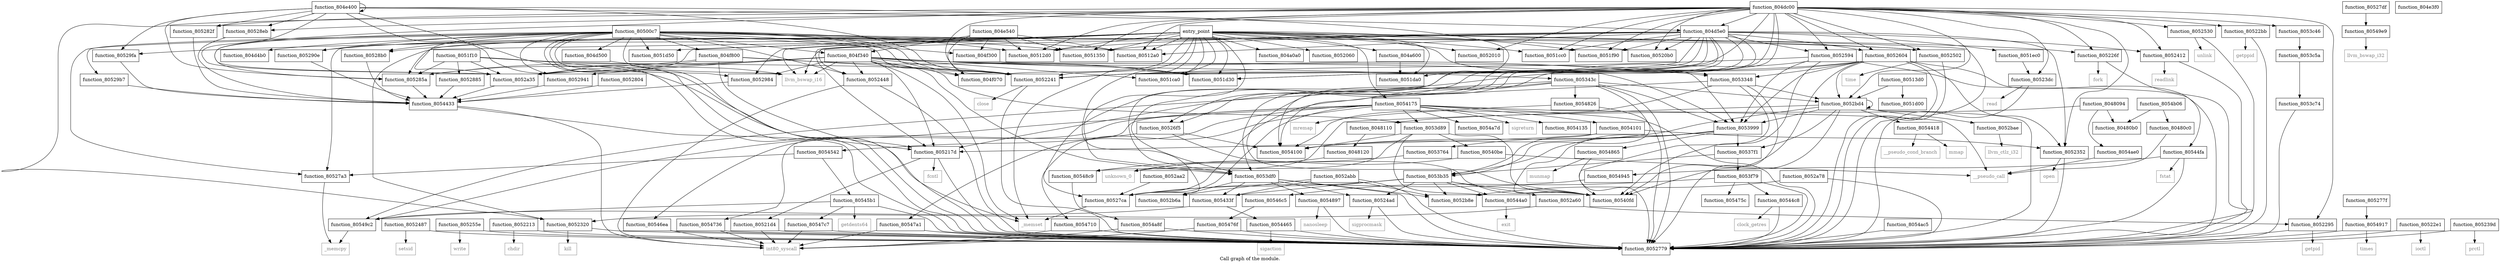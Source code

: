 digraph "Call graph of the module." {
  label="Call graph of the module.";
  node [shape=record];

  Node_function_8052448 [label="{function_8052448}"];
  Node_function_80528b0 [label="{function_80528b0}"];
  Node_function_8052487 [label="{function_8052487}"];
  Node_function_80528eb [label="{function_80528eb}"];
  Node_function_805290e [label="{function_805290e}"];
  Node_function_80524ad [label="{function_80524ad}"];
  Node_function_8052941 [label="{function_8052941}"];
  Node_function_8051f10 [label="{function_8051f10}"];
  Node_function_8052010 [label="{function_8052010}"];
  Node_function_8052bd4 [label="{function_8052bd4}"];
  Node_function_8051f90 [label="{function_8051f90}"];
  Node_function_8052984 [label="{function_8052984}"];
  Node_function_8052502 [label="{function_8052502}"];
  Node_function_80529b7 [label="{function_80529b7}"];
  Node_function_8052530 [label="{function_8052530}"];
  Node_function_805255e [label="{function_805255e}"];
  Node_function_80529fa [label="{function_80529fa}"];
  Node_function_8052594 [label="{function_8052594}"];
  Node_function_8052a35 [label="{function_8052a35}"];
  Node_function_8052604 [label="{function_8052604}"];
  Node_function_805343c [label="{function_805343c}"];
  Node_function_80526f5 [label="{function_80526f5}"];
  Node_function_8052a60 [label="{function_8052a60}"];
  Node_function_8052779 [label="{function_8052779}"];
  Node_function_8052a78 [label="{function_8052a78}"];
  Node_function_80523dc [label="{function_80523dc}"];
  Node_function_8052b8e [label="{function_8052b8e}"];
  Node_function_8052060 [label="{function_8052060}"];
  Node_function_80520b0 [label="{function_80520b0}"];
  Node_function_805217d [label="{function_805217d}"];
  Node_function_8052804 [label="{function_8052804}"];
  Node_function_80521d4 [label="{function_80521d4}"];
  Node_function_8052213 [label="{function_8052213}"];
  Node_function_8052241 [label="{function_8052241}"];
  Node_function_805226f [label="{function_805226f}"];
  Node_function_8052295 [label="{function_8052295}"];
  Node_function_80522bb [label="{function_80522bb}"];
  Node_function_80522e1 [label="{function_80522e1}"];
  Node_function_805277f [label="{function_805277f}"];
  Node_function_8052aa2 [label="{function_8052aa2}"];
  Node_function_805282f [label="{function_805282f}"];
  Node_function_80527a3 [label="{function_80527a3}"];
  Node_function_8052320 [label="{function_8052320}"];
  Node_function_8052352 [label="{function_8052352}"];
  Node_function_8053348 [label="{function_8053348}"];
  Node_function_805239d [label="{function_805239d}"];
  Node_function_805285a [label="{function_805285a}"];
  Node_function_8052abb [label="{function_8052abb}"];
  Node_function_80527ca [label="{function_80527ca}"];
  Node_function_8052412 [label="{function_8052412}"];
  Node_function_8052bae [label="{function_8052bae}"];
  Node_function_8052b6a [label="{function_8052b6a}"];
  Node_function_80527df [label="{function_80527df}"];
  Node_function_8052885 [label="{function_8052885}"];
  Node_function_8054ac5 [label="{function_8054ac5}"];
  Node_function_8053764 [label="{function_8053764}"];
  Node_function_80537f1 [label="{function_80537f1}"];
  Node_function_8053999 [label="{function_8053999}"];
  Node_function_8053b35 [label="{function_8053b35}"];
  Node_function_8053c46 [label="{function_8053c46}"];
  Node_function_8053c5a [label="{function_8053c5a}"];
  Node_function_8053c74 [label="{function_8053c74}"];
  Node_function_8053d89 [label="{function_8053d89}"];
  Node_function_8053df0 [label="{function_8053df0}"];
  Node_function_8053f79 [label="{function_8053f79}"];
  Node_function_80540be [label="{function_80540be}"];
  Node_function_80540fd [label="{function_80540fd}"];
  Node_function_8054100 [label="{function_8054100}"];
  Node_function_8054101 [label="{function_8054101}"];
  Node_function_8054135 [label="{function_8054135}"];
  Node_function_8054a8f [label="{function_8054a8f}"];
  Node_function_8054175 [label="{function_8054175}"];
  Node_function_805433f [label="{function_805433f}"];
  Node_function_8054418 [label="{function_8054418}"];
  Node_function_8054433 [label="{function_8054433}"];
  Node_function_8054465 [label="{function_8054465}"];
  Node_function_80544a0 [label="{function_80544a0}"];
  Node_function_80544c8 [label="{function_80544c8}"];
  Node_function_80544fa [label="{function_80544fa}"];
  Node_function_8054542 [label="{function_8054542}"];
  Node_function_80545b1 [label="{function_80545b1}"];
  Node_function_80546c5 [label="{function_80546c5}"];
  Node_function_80546ea [label="{function_80546ea}"];
  Node_function_8054710 [label="{function_8054710}"];
  Node_function_8054736 [label="{function_8054736}"];
  Node_function_805475c [label="{function_805475c}"];
  Node_function_805476f [label="{function_805476f}"];
  Node_function_80547a1 [label="{function_80547a1}"];
  Node_function_80547c7 [label="{function_80547c7}"];
  Node_function_8054826 [label="{function_8054826}"];
  Node_function_8054865 [label="{function_8054865}"];
  Node_function_8054897 [label="{function_8054897}"];
  Node_function_80548c9 [label="{function_80548c9}"];
  Node_function_8054917 [label="{function_8054917}"];
  Node_function_8054945 [label="{function_8054945}"];
  Node_function_80549c2 [label="{function_80549c2}"];
  Node_function_80549e9 [label="{function_80549e9}"];
  Node_function_8054a7d [label="{function_8054a7d}"];
  Node_function_8054ae0 [label="{function_8054ae0}"];
  Node_function_8054b06 [label="{function_8054b06}"];
  Node_llvm_ctlz_i32 [color="gray50", fontcolor="gray50", label="{llvm_ctlz_i32}"];
  Node_llvm_bswap_i32 [color="gray50", fontcolor="gray50", label="{llvm_bswap_i32}"];
  Node__memset [color="gray50", fontcolor="gray50", label="{_memset}"];
  Node__memcpy [color="gray50", fontcolor="gray50", label="{_memcpy}"];
  Node_llvm_bswap_i16 [color="gray50", fontcolor="gray50", label="{llvm_bswap_i16}"];
  Node_unknown_0 [color="gray50", fontcolor="gray50", label="{unknown_0}"];
  Node_fcntl [color="gray50", fontcolor="gray50", label="{fcntl}"];
  Node_int80_syscall [color="gray50", fontcolor="gray50", label="{int80_syscall}"];
  Node_chdir [color="gray50", fontcolor="gray50", label="{chdir}"];
  Node_close [color="gray50", fontcolor="gray50", label="{close}"];
  Node_fork [color="gray50", fontcolor="gray50", label="{fork}"];
  Node_getpid [color="gray50", fontcolor="gray50", label="{getpid}"];
  Node_getppid [color="gray50", fontcolor="gray50", label="{getppid}"];
  Node_ioctl [color="gray50", fontcolor="gray50", label="{ioctl}"];
  Node_kill [color="gray50", fontcolor="gray50", label="{kill}"];
  Node_open [color="gray50", fontcolor="gray50", label="{open}"];
  Node_prctl [color="gray50", fontcolor="gray50", label="{prctl}"];
  Node_read [color="gray50", fontcolor="gray50", label="{read}"];
  Node_readlink [color="gray50", fontcolor="gray50", label="{readlink}"];
  Node_setsid [color="gray50", fontcolor="gray50", label="{setsid}"];
  Node_sigprocmask [color="gray50", fontcolor="gray50", label="{sigprocmask}"];
  Node_time [color="gray50", fontcolor="gray50", label="{time}"];
  Node_unlink [color="gray50", fontcolor="gray50", label="{unlink}"];
  Node_write [color="gray50", fontcolor="gray50", label="{write}"];
  Node_sigreturn [color="gray50", fontcolor="gray50", label="{sigreturn}"];
  Node_mmap [color="gray50", fontcolor="gray50", label="{mmap}"];
  Node_sigaction [color="gray50", fontcolor="gray50", label="{sigaction}"];
  Node_exit [color="gray50", fontcolor="gray50", label="{exit}"];
  Node_clock_getres [color="gray50", fontcolor="gray50", label="{clock_getres}"];
  Node_fstat [color="gray50", fontcolor="gray50", label="{fstat}"];
  Node_getdents64 [color="gray50", fontcolor="gray50", label="{getdents64}"];
  Node_mremap [color="gray50", fontcolor="gray50", label="{mremap}"];
  Node_munmap [color="gray50", fontcolor="gray50", label="{munmap}"];
  Node_nanosleep [color="gray50", fontcolor="gray50", label="{nanosleep}"];
  Node_times [color="gray50", fontcolor="gray50", label="{times}"];
  Node___pseudo_call [color="gray50", fontcolor="gray50", label="{__pseudo_call}"];
  Node___pseudo_cond_branch [color="gray50", fontcolor="gray50", label="{__pseudo_cond_branch}"];
  Node_function_8048094 [label="{function_8048094}"];
  Node_function_80480b0 [label="{function_80480b0}"];
  Node_function_80480c0 [label="{function_80480c0}"];
  Node_function_8048110 [label="{function_8048110}"];
  Node_function_8048120 [label="{function_8048120}"];
  Node_entry_point [label="{entry_point}"];
  Node_function_804a0a0 [label="{function_804a0a0}"];
  Node_function_804a600 [label="{function_804a600}"];
  Node_function_804d4b0 [label="{function_804d4b0}"];
  Node_function_804d500 [label="{function_804d500}"];
  Node_function_804d5e0 [label="{function_804d5e0}"];
  Node_function_804dc00 [label="{function_804dc00}"];
  Node_function_804e3f0 [label="{function_804e3f0}"];
  Node_function_804e400 [label="{function_804e400}"];
  Node_function_804e540 [label="{function_804e540}"];
  Node_function_804f070 [label="{function_804f070}"];
  Node_function_804f300 [label="{function_804f300}"];
  Node_function_804f340 [label="{function_804f340}"];
  Node_function_804f800 [label="{function_804f800}"];
  Node_function_80500c7 [label="{function_80500c7}"];
  Node_function_80512a0 [label="{function_80512a0}"];
  Node_function_80512d0 [label="{function_80512d0}"];
  Node_function_8051350 [label="{function_8051350}"];
  Node_function_80513d0 [label="{function_80513d0}"];
  Node_function_8051ca0 [label="{function_8051ca0}"];
  Node_function_8051cc0 [label="{function_8051cc0}"];
  Node_function_8051d00 [label="{function_8051d00}"];
  Node_function_8051d30 [label="{function_8051d30}"];
  Node_function_8051d50 [label="{function_8051d50}"];
  Node_function_8051da0 [label="{function_8051da0}"];
  Node_function_8051ec0 [label="{function_8051ec0}"];
  Node_function_8052448 -> Node_function_8052779;
  Node_function_8052448 -> Node_int80_syscall;
  Node_function_80528b0 -> Node_function_8054433;
  Node_function_8052487 -> Node_function_8052779;
  Node_function_8052487 -> Node_setsid;
  Node_function_80528eb -> Node_function_8054433;
  Node_function_805290e -> Node_function_8054433;
  Node_function_80524ad -> Node_function_8052779;
  Node_function_80524ad -> Node_sigprocmask;
  Node_function_8052941 -> Node_function_8054433;
  Node_function_8051f10 -> Node_function_8052a35;
  Node_function_8051f10 -> Node_function_8052779;
  Node_function_8051f10 -> Node_function_8052241;
  Node_function_8051f10 -> Node_function_805285a;
  Node_function_8051f10 -> Node_function_8052885;
  Node_function_8052bd4 -> Node_function_8052bd4;
  Node_function_8052bd4 -> Node_function_8052779;
  Node_function_8052bd4 -> Node_function_8052bae;
  Node_function_8052bd4 -> Node_function_80537f1;
  Node_function_8052bd4 -> Node_function_8053999;
  Node_function_8052bd4 -> Node_function_80540fd;
  Node_function_8052bd4 -> Node_function_8054100;
  Node_function_8052bd4 -> Node_function_8054418;
  Node_function_8052bd4 -> Node_function_80548c9;
  Node_function_8052984 -> Node_function_8054433;
  Node_function_8052502 -> Node_function_8052779;
  Node_function_8052502 -> Node_time;
  Node_function_80529b7 -> Node_function_8054433;
  Node_function_8052530 -> Node_function_8052779;
  Node_function_8052530 -> Node_unlink;
  Node_function_805255e -> Node_function_8052779;
  Node_function_805255e -> Node_write;
  Node_function_80529fa -> Node_function_8054433;
  Node_function_8052594 -> Node_function_8052779;
  Node_function_8052594 -> Node_function_8052241;
  Node_function_8052594 -> Node_function_8053999;
  Node_function_8052594 -> Node_function_80540fd;
  Node_function_8052594 -> Node_function_8054100;
  Node_function_8052a35 -> Node_function_8054433;
  Node_function_8052604 -> Node_function_8052bd4;
  Node_function_8052604 -> Node_function_8052779;
  Node_function_8052604 -> Node_function_805217d;
  Node_function_8052604 -> Node_function_8052241;
  Node_function_8052604 -> Node_function_8052352;
  Node_function_8052604 -> Node_function_8053348;
  Node_function_8052604 -> Node_function_8053999;
  Node_function_8052604 -> Node_function_80540fd;
  Node_function_8052604 -> Node_function_80544fa;
  Node_function_805343c -> Node_function_8052bd4;
  Node_function_805343c -> Node_function_8052779;
  Node_function_805343c -> Node_function_8053999;
  Node_function_805343c -> Node_function_8053b35;
  Node_function_805343c -> Node_function_80540fd;
  Node_function_805343c -> Node_function_8054100;
  Node_function_805343c -> Node_function_8054826;
  Node_function_805343c -> Node_function_80549c2;
  Node_function_80526f5 -> Node_function_80540fd;
  Node_function_80526f5 -> Node_function_8054100;
  Node_function_80526f5 -> Node_function_8054542;
  Node_function_8052a60 -> Node_function_8052295;
  Node_function_8052a60 -> Node_function_8052320;
  Node_function_8052a78 -> Node_function_8052779;
  Node_function_8052a78 -> Node_function_8052b8e;
  Node_function_80523dc -> Node_function_8052779;
  Node_function_80523dc -> Node_read;
  Node_function_805217d -> Node_function_8052779;
  Node_function_805217d -> Node_function_80521d4;
  Node_function_805217d -> Node_fcntl;
  Node_function_8052804 -> Node_function_8054433;
  Node_function_80521d4 -> Node_function_8052779;
  Node_function_80521d4 -> Node_int80_syscall;
  Node_function_8052213 -> Node_function_8052779;
  Node_function_8052213 -> Node_chdir;
  Node_function_8052241 -> Node_function_8052779;
  Node_function_8052241 -> Node_close;
  Node_function_805226f -> Node_function_8052779;
  Node_function_805226f -> Node_fork;
  Node_function_8052295 -> Node_function_8052779;
  Node_function_8052295 -> Node_getpid;
  Node_function_80522bb -> Node_function_8052779;
  Node_function_80522bb -> Node_getppid;
  Node_function_80522e1 -> Node_function_8052779;
  Node_function_80522e1 -> Node_ioctl;
  Node_function_805277f -> Node_function_8054917;
  Node_function_8052aa2 -> Node_function_80527ca;
  Node_function_805282f -> Node_function_8054433;
  Node_function_80527a3 -> Node__memcpy;
  Node_function_8052320 -> Node_function_8052779;
  Node_function_8052320 -> Node_kill;
  Node_function_8052352 -> Node_function_8052779;
  Node_function_8052352 -> Node_open;
  Node_function_8053348 -> Node_function_8052bd4;
  Node_function_8053348 -> Node_function_8052779;
  Node_function_8053348 -> Node_function_80527ca;
  Node_function_8053348 -> Node_function_80540fd;
  Node_function_8053348 -> Node_function_8054100;
  Node_function_805239d -> Node_function_8052779;
  Node_function_805239d -> Node_prctl;
  Node_function_805285a -> Node_function_8054433;
  Node_function_8052abb -> Node_function_8052779;
  Node_function_8052abb -> Node_function_8052b8e;
  Node_function_8052abb -> Node_function_8052b6a;
  Node_function_8052abb -> Node_function_805433f;
  Node_function_80527ca -> Node__memset;
  Node_function_8052412 -> Node_function_8052779;
  Node_function_8052412 -> Node_readlink;
  Node_function_8052bae -> Node_llvm_ctlz_i32;
  Node_function_80527df -> Node_function_80549e9;
  Node_function_8052885 -> Node_function_8054433;
  Node_function_8054ac5 -> Node_function_8052779;
  Node_function_8053764 -> Node_function_80548c9;
  Node_function_80537f1 -> Node_function_8053b35;
  Node_function_80537f1 -> Node_function_8053f79;
  Node_function_8053999 -> Node_function_8053764;
  Node_function_8053999 -> Node_function_80537f1;
  Node_function_8053999 -> Node_function_8053b35;
  Node_function_8053999 -> Node_function_80540fd;
  Node_function_8053999 -> Node_function_8054100;
  Node_function_8053999 -> Node_function_8054865;
  Node_function_8053b35 -> Node_function_80524ad;
  Node_function_8053b35 -> Node_function_8052a60;
  Node_function_8053b35 -> Node_function_8052b8e;
  Node_function_8053b35 -> Node_function_80527ca;
  Node_function_8053b35 -> Node_function_80540fd;
  Node_function_8053b35 -> Node_function_805433f;
  Node_function_8053b35 -> Node_function_80544a0;
  Node_function_8053c46 -> Node_function_8053c5a;
  Node_function_8053c5a -> Node_function_8053c74;
  Node_function_8053c74 -> Node_function_8052779;
  Node_function_8053d89 -> Node_function_80540be;
  Node_function_8053d89 -> Node_function_80540fd;
  Node_function_8053d89 -> Node_function_8054100;
  Node_function_8053d89 -> Node_function_80544a0;
  Node_function_8053d89 -> Node_unknown_0;
  Node_function_8053df0 -> Node_function_80524ad;
  Node_function_8053df0 -> Node_function_8052779;
  Node_function_8053df0 -> Node_function_8052b8e;
  Node_function_8053df0 -> Node_function_8052b6a;
  Node_function_8053df0 -> Node_function_805433f;
  Node_function_8053df0 -> Node_function_8054897;
  Node_function_8053f79 -> Node_function_8052779;
  Node_function_8053f79 -> Node_function_80544c8;
  Node_function_8053f79 -> Node_function_80546c5;
  Node_function_8053f79 -> Node_function_805475c;
  Node_function_80540be -> Node_unknown_0;
  Node_function_80540be -> Node___pseudo_call;
  Node_function_8054101 -> Node_function_805217d;
  Node_function_8054101 -> Node_function_8052352;
  Node_function_8054101 -> Node_function_8053b35;
  Node_function_8054a8f -> Node_function_8052779;
  Node_function_8054a8f -> Node_int80_syscall;
  Node_function_8054175 -> Node_function_8052779;
  Node_function_8054175 -> Node_function_80527ca;
  Node_function_8054175 -> Node_function_8053d89;
  Node_function_8054175 -> Node_function_8054101;
  Node_function_8054175 -> Node_function_8054135;
  Node_function_8054175 -> Node_function_80546ea;
  Node_function_8054175 -> Node_function_8054710;
  Node_function_8054175 -> Node_function_8054736;
  Node_function_8054175 -> Node_function_80547a1;
  Node_function_8054175 -> Node_function_80549c2;
  Node_function_8054175 -> Node_function_8054a7d;
  Node_function_8054175 -> Node_sigreturn;
  Node_function_8054175 -> Node___pseudo_call;
  Node_function_805433f -> Node_function_8054465;
  Node_function_805433f -> Node_function_80549c2;
  Node_function_8054418 -> Node_mmap;
  Node_function_8054418 -> Node___pseudo_cond_branch;
  Node_function_8054433 -> Node_function_8052779;
  Node_function_8054433 -> Node_int80_syscall;
  Node_function_8054465 -> Node_function_8052779;
  Node_function_8054465 -> Node_sigaction;
  Node_function_80544a0 -> Node_exit;
  Node_function_80544c8 -> Node_function_8052779;
  Node_function_80544c8 -> Node_clock_getres;
  Node_function_80544fa -> Node_function_8052779;
  Node_function_80544fa -> Node_function_8054945;
  Node_function_80544fa -> Node_fstat;
  Node_function_8054542 -> Node_function_80527a3;
  Node_function_8054542 -> Node_function_80545b1;
  Node_function_80545b1 -> Node_function_8052779;
  Node_function_80545b1 -> Node_function_80547c7;
  Node_function_80545b1 -> Node_function_80549c2;
  Node_function_80545b1 -> Node_getdents64;
  Node_function_80546c5 -> Node_function_805476f;
  Node_function_80546ea -> Node_function_8052779;
  Node_function_80546ea -> Node_int80_syscall;
  Node_function_8054710 -> Node_function_8052779;
  Node_function_8054710 -> Node_int80_syscall;
  Node_function_8054736 -> Node_function_8052779;
  Node_function_8054736 -> Node_int80_syscall;
  Node_function_805476f -> Node_function_8052779;
  Node_function_805476f -> Node_int80_syscall;
  Node_function_80547a1 -> Node_function_8052779;
  Node_function_80547a1 -> Node_int80_syscall;
  Node_function_80547c7 -> Node_function_8052779;
  Node_function_80547c7 -> Node_int80_syscall;
  Node_function_8054826 -> Node_function_8052779;
  Node_function_8054826 -> Node_mremap;
  Node_function_8054865 -> Node_function_8052779;
  Node_function_8054865 -> Node_munmap;
  Node_function_8054897 -> Node_function_8052779;
  Node_function_8054897 -> Node_nanosleep;
  Node_function_80548c9 -> Node_function_8054a8f;
  Node_function_8054917 -> Node_function_8052779;
  Node_function_8054917 -> Node_times;
  Node_function_8054945 -> Node_function_80527ca;
  Node_function_80549c2 -> Node__memcpy;
  Node_function_80549e9 -> Node_llvm_bswap_i32;
  Node_function_8054ae0 -> Node___pseudo_call;
  Node_function_8054b06 -> Node_function_80480b0;
  Node_function_8054b06 -> Node_function_80480c0;
  Node_function_8048094 -> Node_function_8054ae0;
  Node_function_8048094 -> Node_function_80480b0;
  Node_function_8048094 -> Node_function_8048110;
  Node_function_80480c0 -> Node___pseudo_call;
  Node_function_8048110 -> Node_function_8048120;
  Node_function_8048120 -> Node_unknown_0;
  Node_entry_point -> Node_function_8052448;
  Node_entry_point -> Node_function_80528b0;
  Node_entry_point -> Node_function_805290e;
  Node_entry_point -> Node_function_8052010;
  Node_entry_point -> Node_function_8051f90;
  Node_entry_point -> Node_function_8052984;
  Node_entry_point -> Node_function_8052502;
  Node_entry_point -> Node_function_80529fa;
  Node_entry_point -> Node_function_8052a35;
  Node_entry_point -> Node_function_8052779;
  Node_entry_point -> Node_function_8052060;
  Node_entry_point -> Node_function_80520b0;
  Node_entry_point -> Node_function_805217d;
  Node_entry_point -> Node_function_8052241;
  Node_entry_point -> Node_function_80527a3;
  Node_entry_point -> Node_function_8053348;
  Node_entry_point -> Node_function_805285a;
  Node_entry_point -> Node_function_80527ca;
  Node_entry_point -> Node_function_8053df0;
  Node_entry_point -> Node_function_8054175;
  Node_entry_point -> Node__memset;
  Node_entry_point -> Node_llvm_bswap_i16;
  Node_entry_point -> Node_function_804a0a0;
  Node_entry_point -> Node_function_804a600;
  Node_entry_point -> Node_function_804f070;
  Node_entry_point -> Node_function_80512a0;
  Node_entry_point -> Node_function_80512d0;
  Node_entry_point -> Node_function_8051350;
  Node_entry_point -> Node_function_8051ca0;
  Node_entry_point -> Node_function_8051cc0;
  Node_entry_point -> Node_function_8051d30;
  Node_entry_point -> Node_function_8051d50;
  Node_entry_point -> Node_function_8051da0;
  Node_function_804a600 -> Node_function_8051da0;
  Node_function_804d500 -> Node_llvm_bswap_i16;
  Node_function_804d5e0 -> Node_function_8051f90;
  Node_function_804d5e0 -> Node_function_8052594;
  Node_function_804d5e0 -> Node_function_8052604;
  Node_function_804d5e0 -> Node_function_80526f5;
  Node_function_804d5e0 -> Node_function_80520b0;
  Node_function_804d5e0 -> Node_function_8052241;
  Node_function_804d5e0 -> Node_function_8052320;
  Node_function_804d5e0 -> Node_function_8052352;
  Node_function_804d5e0 -> Node_function_80527ca;
  Node_function_804d5e0 -> Node_function_8052412;
  Node_function_804d5e0 -> Node_function_8053df0;
  Node_function_804d5e0 -> Node_llvm_bswap_i16;
  Node_function_804d5e0 -> Node_function_80512a0;
  Node_function_804d5e0 -> Node_function_80512d0;
  Node_function_804d5e0 -> Node_function_8051350;
  Node_function_804d5e0 -> Node_function_8051ca0;
  Node_function_804d5e0 -> Node_function_8051cc0;
  Node_function_804d5e0 -> Node_function_8051d30;
  Node_function_804d5e0 -> Node_function_8051da0;
  Node_function_804d5e0 -> Node_function_8051ec0;
  Node_function_804dc00 -> Node_function_80528eb;
  Node_function_804dc00 -> Node_function_8052010;
  Node_function_804dc00 -> Node_function_8052bd4;
  Node_function_804dc00 -> Node_function_8051f90;
  Node_function_804dc00 -> Node_function_8052502;
  Node_function_804dc00 -> Node_function_8052530;
  Node_function_804dc00 -> Node_function_8052594;
  Node_function_804dc00 -> Node_function_8052a35;
  Node_function_804dc00 -> Node_function_8052604;
  Node_function_804dc00 -> Node_function_80526f5;
  Node_function_804dc00 -> Node_function_80523dc;
  Node_function_804dc00 -> Node_function_80520b0;
  Node_function_804dc00 -> Node_function_8052241;
  Node_function_804dc00 -> Node_function_805226f;
  Node_function_804dc00 -> Node_function_8052295;
  Node_function_804dc00 -> Node_function_80522bb;
  Node_function_804dc00 -> Node_function_805282f;
  Node_function_804dc00 -> Node_function_8052320;
  Node_function_804dc00 -> Node_function_8052352;
  Node_function_804dc00 -> Node_function_8052412;
  Node_function_804dc00 -> Node_function_8053c46;
  Node_function_804dc00 -> Node_function_8053df0;
  Node_function_804dc00 -> Node_function_804d5e0;
  Node_function_804dc00 -> Node_function_80512a0;
  Node_function_804dc00 -> Node_function_80512d0;
  Node_function_804dc00 -> Node_function_8051350;
  Node_function_804dc00 -> Node_function_8051cc0;
  Node_function_804dc00 -> Node_function_8051d30;
  Node_function_804e400 -> Node_function_80528eb;
  Node_function_804e400 -> Node_function_80529fa;
  Node_function_804e400 -> Node_function_8052a35;
  Node_function_804e400 -> Node_function_8052779;
  Node_function_804e400 -> Node_function_805217d;
  Node_function_804e400 -> Node_function_8052241;
  Node_function_804e400 -> Node_function_805282f;
  Node_function_804e400 -> Node_function_805285a;
  Node_function_804e400 -> Node_function_8053df0;
  Node_function_804e400 -> Node_function_804d5e0;
  Node_function_804e400 -> Node_function_804e400;
  Node_function_804e540 -> Node_function_804f070;
  Node_function_804e540 -> Node_function_804f300;
  Node_function_804e540 -> Node_function_804f340;
  Node_function_804e540 -> Node_function_80512a0;
  Node_function_804e540 -> Node_function_80512d0;
  Node_function_804e540 -> Node_function_8051350;
  Node_function_804f300 -> Node_function_8053999;
  Node_function_804f340 -> Node_function_8052448;
  Node_function_804f340 -> Node_function_8052941;
  Node_function_804f340 -> Node_function_8052984;
  Node_function_804f340 -> Node_function_8052a35;
  Node_function_804f340 -> Node_function_805343c;
  Node_function_804f340 -> Node_function_805217d;
  Node_function_804f340 -> Node_function_8052241;
  Node_function_804f340 -> Node_function_8053348;
  Node_function_804f340 -> Node_function_805285a;
  Node_function_804f340 -> Node_function_8053999;
  Node_function_804f340 -> Node_function_8053df0;
  Node_function_804f340 -> Node__memset;
  Node_function_804f340 -> Node_llvm_bswap_i16;
  Node_function_804f340 -> Node_function_804f070;
  Node_function_804f340 -> Node_function_8051ca0;
  Node_function_804f340 -> Node_function_8051d30;
  Node_function_804f800 -> Node_function_8052a35;
  Node_function_804f800 -> Node_function_805217d;
  Node_function_804f800 -> Node_function_8052241;
  Node_function_804f800 -> Node_function_805285a;
  Node_function_804f800 -> Node_function_8051d30;
  Node_function_80500c7 -> Node_function_8052448;
  Node_function_80500c7 -> Node_function_80528b0;
  Node_function_80500c7 -> Node_function_805290e;
  Node_function_80500c7 -> Node_function_8052941;
  Node_function_80500c7 -> Node_function_8052984;
  Node_function_80500c7 -> Node_function_8052502;
  Node_function_80500c7 -> Node_function_80529b7;
  Node_function_80500c7 -> Node_function_8052a35;
  Node_function_80500c7 -> Node_function_8052779;
  Node_function_80500c7 -> Node_function_8052241;
  Node_function_80500c7 -> Node_function_805226f;
  Node_function_80500c7 -> Node_function_80527a3;
  Node_function_80500c7 -> Node_function_805285a;
  Node_function_80500c7 -> Node_function_8053d89;
  Node_function_80500c7 -> Node__memset;
  Node_function_80500c7 -> Node_llvm_bswap_i16;
  Node_function_80500c7 -> Node_function_804d4b0;
  Node_function_80500c7 -> Node_function_804d500;
  Node_function_80500c7 -> Node_function_804f070;
  Node_function_80500c7 -> Node_function_804f300;
  Node_function_80500c7 -> Node_function_804f340;
  Node_function_80500c7 -> Node_function_804f800;
  Node_function_80500c7 -> Node_function_80512a0;
  Node_function_80500c7 -> Node_function_80512d0;
  Node_function_80500c7 -> Node_function_8051350;
  Node_function_80500c7 -> Node_function_8051d50;
  Node_function_80513d0 -> Node_function_8052bd4;
  Node_function_80513d0 -> Node_function_8051d00;
  Node_function_8051ec0 -> Node_function_80523dc;
}
